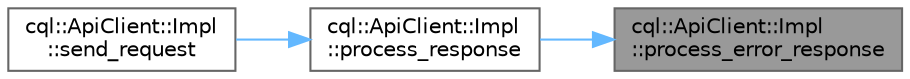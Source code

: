 digraph "cql::ApiClient::Impl::process_error_response"
{
 // INTERACTIVE_SVG=YES
 // LATEX_PDF_SIZE
  bgcolor="transparent";
  edge [fontname=Helvetica,fontsize=10,labelfontname=Helvetica,labelfontsize=10];
  node [fontname=Helvetica,fontsize=10,shape=box,height=0.2,width=0.4];
  rankdir="RL";
  Node1 [id="Node000001",label="cql::ApiClient::Impl\l::process_error_response",height=0.2,width=0.4,color="gray40", fillcolor="grey60", style="filled", fontcolor="black",tooltip=" "];
  Node1 -> Node2 [id="edge1_Node000001_Node000002",dir="back",color="steelblue1",style="solid",tooltip=" "];
  Node2 [id="Node000002",label="cql::ApiClient::Impl\l::process_response",height=0.2,width=0.4,color="grey40", fillcolor="white", style="filled",URL="$structcql_1_1_api_client_1_1_impl.html#a9a0b8faad3457b12027c88661ab611aa",tooltip=" "];
  Node2 -> Node3 [id="edge2_Node000002_Node000003",dir="back",color="steelblue1",style="solid",tooltip=" "];
  Node3 [id="Node000003",label="cql::ApiClient::Impl\l::send_request",height=0.2,width=0.4,color="grey40", fillcolor="white", style="filled",URL="$structcql_1_1_api_client_1_1_impl.html#aa325ae282b18a29f9d732489f18bd2ed",tooltip=" "];
}
